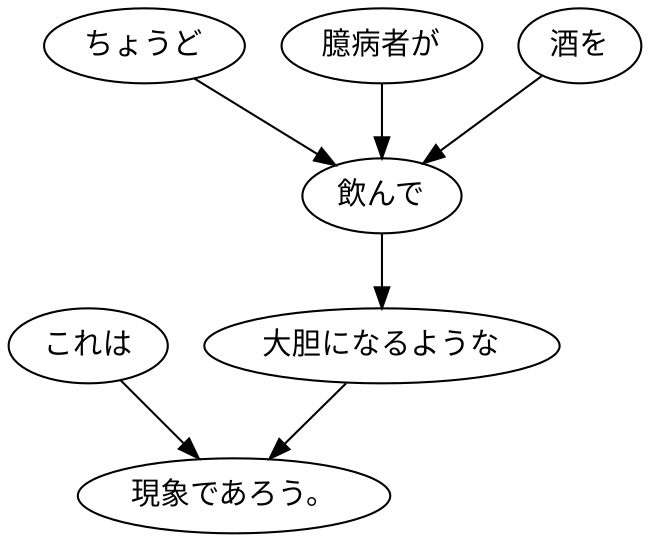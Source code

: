 digraph graph7185 {
	node0 [label="これは"];
	node1 [label="ちょうど"];
	node2 [label="臆病者が"];
	node3 [label="酒を"];
	node4 [label="飲んで"];
	node5 [label="大胆になるような"];
	node6 [label="現象であろう。"];
	node0 -> node6;
	node1 -> node4;
	node2 -> node4;
	node3 -> node4;
	node4 -> node5;
	node5 -> node6;
}
